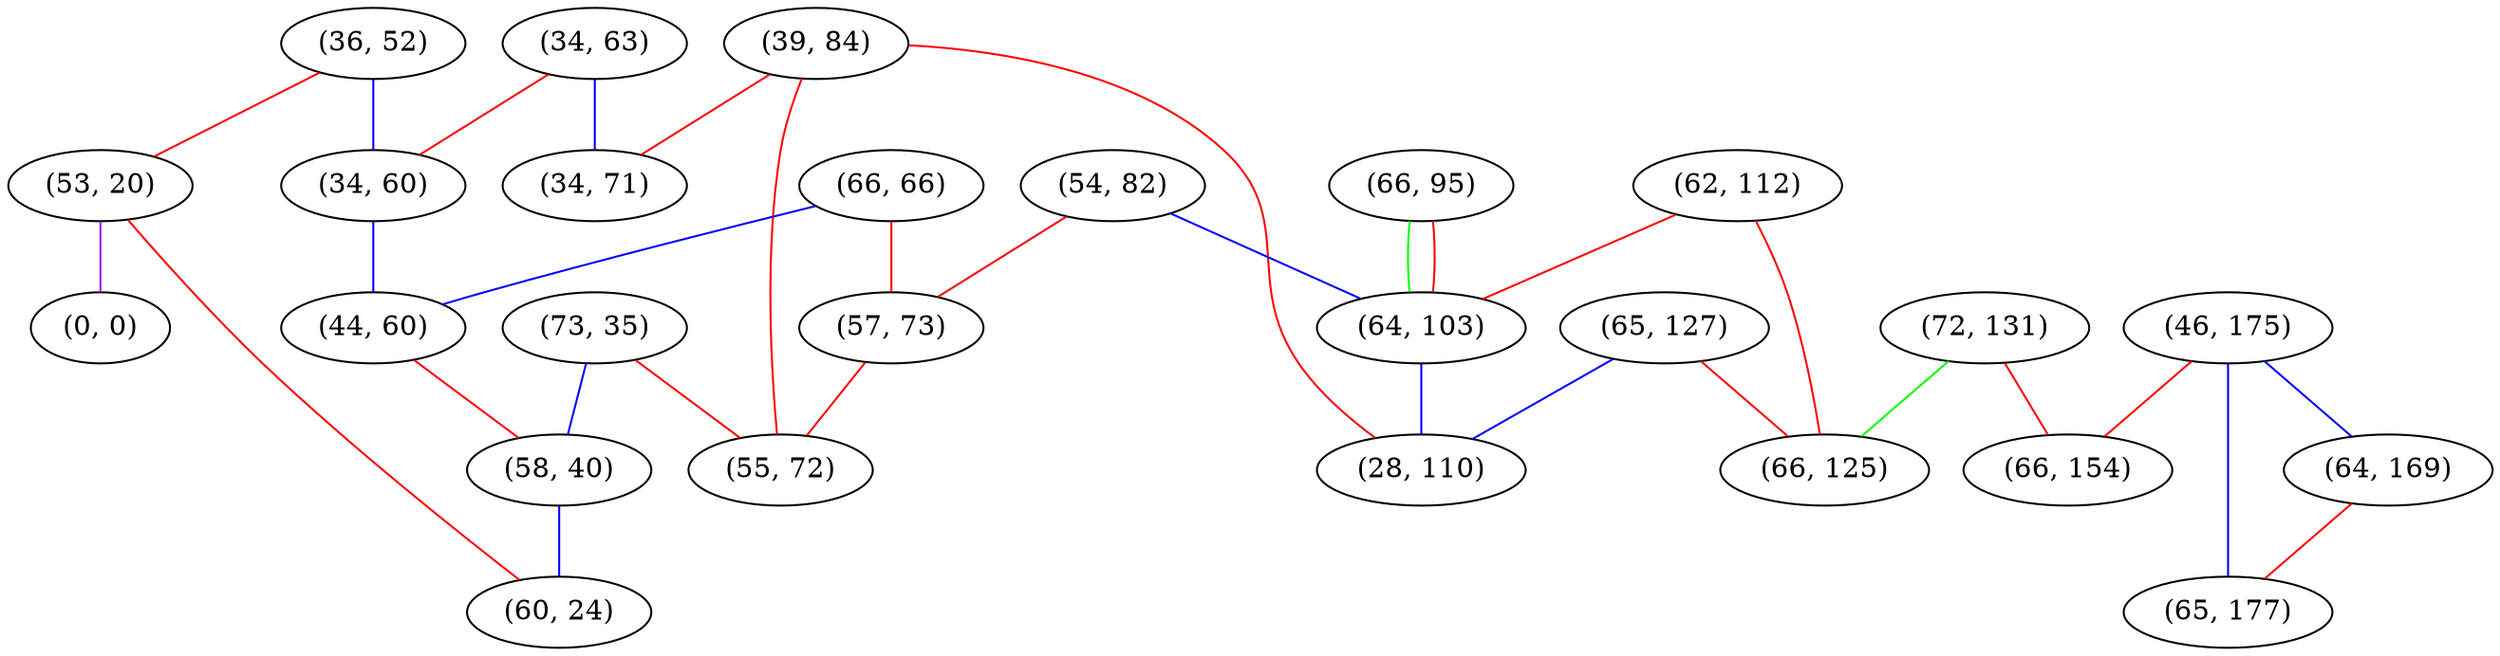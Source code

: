 graph "" {
"(39, 84)";
"(34, 63)";
"(46, 175)";
"(64, 169)";
"(36, 52)";
"(72, 131)";
"(34, 60)";
"(73, 35)";
"(65, 177)";
"(66, 66)";
"(44, 60)";
"(65, 127)";
"(34, 71)";
"(53, 20)";
"(0, 0)";
"(66, 95)";
"(54, 82)";
"(62, 112)";
"(57, 73)";
"(66, 154)";
"(66, 125)";
"(55, 72)";
"(64, 103)";
"(58, 40)";
"(28, 110)";
"(60, 24)";
"(39, 84)" -- "(34, 71)"  [color=red, key=0, weight=1];
"(39, 84)" -- "(55, 72)"  [color=red, key=0, weight=1];
"(39, 84)" -- "(28, 110)"  [color=red, key=0, weight=1];
"(34, 63)" -- "(34, 71)"  [color=blue, key=0, weight=3];
"(34, 63)" -- "(34, 60)"  [color=red, key=0, weight=1];
"(46, 175)" -- "(64, 169)"  [color=blue, key=0, weight=3];
"(46, 175)" -- "(65, 177)"  [color=blue, key=0, weight=3];
"(46, 175)" -- "(66, 154)"  [color=red, key=0, weight=1];
"(64, 169)" -- "(65, 177)"  [color=red, key=0, weight=1];
"(36, 52)" -- "(53, 20)"  [color=red, key=0, weight=1];
"(36, 52)" -- "(34, 60)"  [color=blue, key=0, weight=3];
"(72, 131)" -- "(66, 125)"  [color=green, key=0, weight=2];
"(72, 131)" -- "(66, 154)"  [color=red, key=0, weight=1];
"(34, 60)" -- "(44, 60)"  [color=blue, key=0, weight=3];
"(73, 35)" -- "(58, 40)"  [color=blue, key=0, weight=3];
"(73, 35)" -- "(55, 72)"  [color=red, key=0, weight=1];
"(66, 66)" -- "(44, 60)"  [color=blue, key=0, weight=3];
"(66, 66)" -- "(57, 73)"  [color=red, key=0, weight=1];
"(44, 60)" -- "(58, 40)"  [color=red, key=0, weight=1];
"(65, 127)" -- "(66, 125)"  [color=red, key=0, weight=1];
"(65, 127)" -- "(28, 110)"  [color=blue, key=0, weight=3];
"(53, 20)" -- "(0, 0)"  [color=purple, key=0, weight=4];
"(53, 20)" -- "(60, 24)"  [color=red, key=0, weight=1];
"(66, 95)" -- "(64, 103)"  [color=green, key=0, weight=2];
"(66, 95)" -- "(64, 103)"  [color=red, key=1, weight=1];
"(54, 82)" -- "(57, 73)"  [color=red, key=0, weight=1];
"(54, 82)" -- "(64, 103)"  [color=blue, key=0, weight=3];
"(62, 112)" -- "(66, 125)"  [color=red, key=0, weight=1];
"(62, 112)" -- "(64, 103)"  [color=red, key=0, weight=1];
"(57, 73)" -- "(55, 72)"  [color=red, key=0, weight=1];
"(64, 103)" -- "(28, 110)"  [color=blue, key=0, weight=3];
"(58, 40)" -- "(60, 24)"  [color=blue, key=0, weight=3];
}
